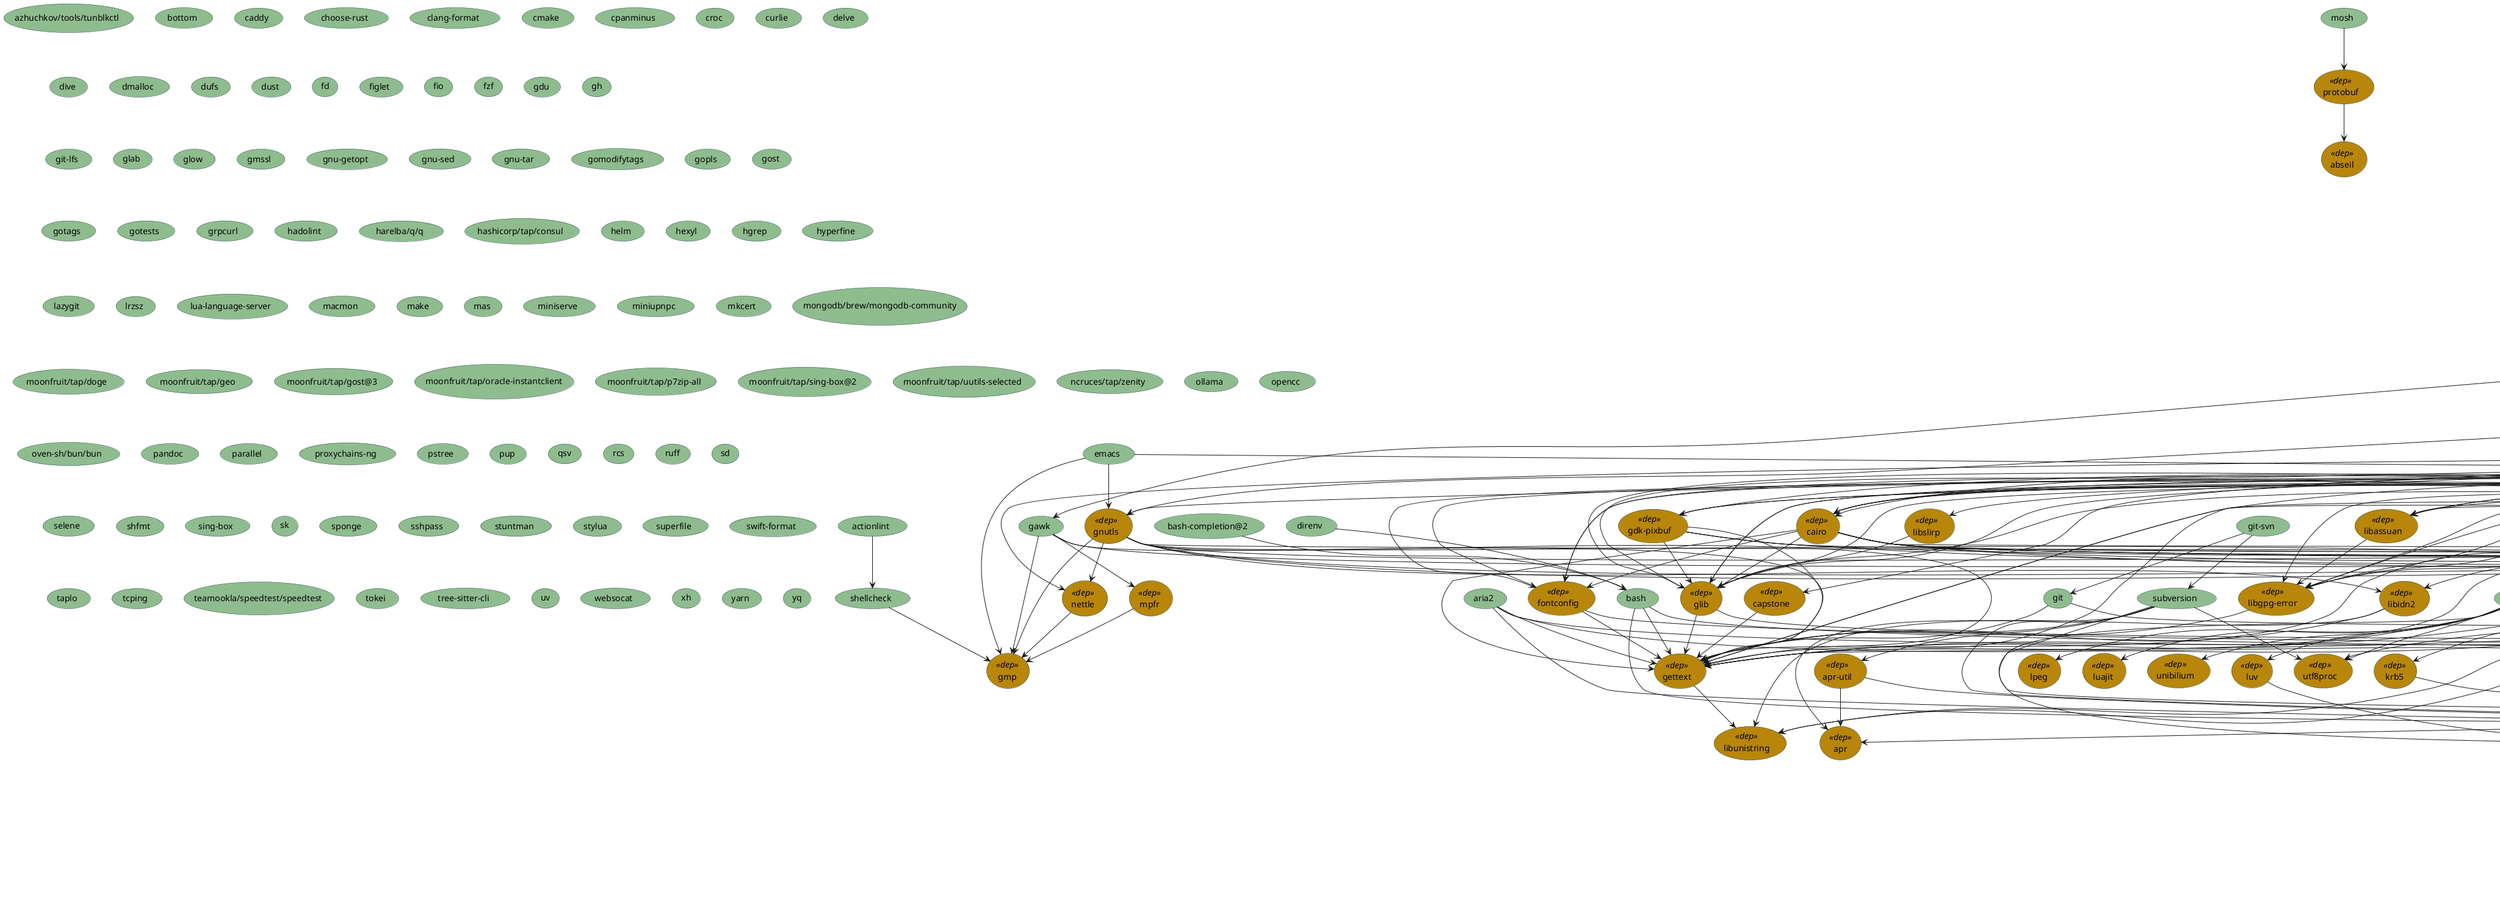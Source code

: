 @startuml homebrew
skinparam usecase {
    BorderColor DarkSlateGray
    BackgroundColor DarkSeaGreen
    BackgroundColor<< req >> ForestGreen
    BackgroundColor<< dep >> DarkGoldenRod
}
(abseil) << dep >>
(actionlint)
(actionlint)-->(shellcheck)
(ant)
(ant)-->(openjdk)
(aom) << dep >>
(aom)-->(jpeg-xl)
(aom)-->(libvmaf)
(apr) << dep >>
(apr-util) << dep >>
(apr-util)-->(apr)
(apr-util)-->(openssl@3)
(aria2)
(aria2)-->(gettext)
(aria2)-->(libssh2)
(aria2)-->(openssl@3)
(aria2)-->(sqlite)
(autojump)
(autojump)-->(python@3.13)
(azhuchkov/tools/tunblkctl)
(bash)
(bash)-->(gettext)
(bash)-->(ncurses)
(bash)-->(readline)
(bash-completion@2)
(bash-completion@2)-->(bash)
(bash-language-server)
(bash-language-server)-->(node)
(bat)
(bat)-->(libgit2)
(bat)-->(oniguruma)
(bfg)
(bfg)-->(openjdk)
(black)
(black)-->(python@3.13)
(bottom)
(bpytop)
(bpytop)-->(osx-cpu-temp)
(bpytop)-->(python@3.13)
(brotli) << dep >>
(c-ares) << dep >>
(ca-certificates) << dep >>
(caddy)
(cairo) << dep >>
(cairo)-->(fontconfig)
(cairo)-->(freetype)
(cairo)-->(gettext)
(cairo)-->(glib)
(cairo)-->(libpng)
(cairo)-->(libx11)
(cairo)-->(libxcb)
(cairo)-->(libxext)
(cairo)-->(libxrender)
(cairo)-->(lzo)
(cairo)-->(pixman)
(capstone) << dep >>
(capstone)-->(gettext)
(certifi) << dep >>
(certifi)-->(ca-certificates)
(chafa)
(chafa)-->(cairo)
(chafa)-->(freetype)
(chafa)-->(gdk-pixbuf)
(chafa)-->(gettext)
(chafa)-->(glib)
(chafa)-->(jpeg-turbo)
(chafa)-->(jpeg-xl)
(chafa)-->(libavif)
(chafa)-->(librsvg)
(chafa)-->(libtiff)
(chafa)-->(webp)
(choose-rust)
(clang-format)
(cmake)
(cmake-language-server)
(cmake-language-server)-->(python@3.13)
(codespell)
(codespell)-->(python@3.13)
(colima)
(colima)-->(lima)
(concurrencykit) << dep >>
(cpanminus)
(croc)
(curl)
(curl)-->(brotli)
(curl)-->(libnghttp2)
(curl)-->(libssh2)
(curl)-->(openssl@3)
(curl)-->(rtmpdump)
(curl)-->(zstd)
(curlie)
(delve)
(deno)
(deno)-->(little-cms2)
(deno)-->(sqlite)
(direnv)
(direnv)-->(bash)
(dive)
(dmalloc)
(dnsperf)
(dnsperf)-->(concurrencykit)
(dnsperf)-->(ldns)
(dnsperf)-->(libnghttp2)
(dnsperf)-->(openssl@3)
(dotnet@8) << dep >>
(dotnet@8)-->(icu4c@77)
(dotnet@8)-->(openssl@3)
(dtc) << dep >>
(dufs)
(dust)
(emacs)
(emacs)-->(gmp)
(emacs)-->(gnutls)
(emacs)-->(tree-sitter)
(eza)
(eza)-->(libgit2)
(fd)
(fdupes)
(fdupes)-->(pcre2)
(figlet)
(file-formula)
(file-formula)-->(libmagic)
(fio)
(flake8)
(flake8)-->(python@3.13)
(fontconfig) << dep >>
(fontconfig)-->(freetype)
(fontconfig)-->(gettext)
(fonttools)
(fonttools)-->(python@3.13)
(fossil)
(fossil)-->(openssl@3)
(freetype) << dep >>
(freetype)-->(libpng)
(fribidi) << dep >>
(fzf)
(gawk)
(gawk)-->(gettext)
(gawk)-->(gmp)
(gawk)-->(mpfr)
(gawk)-->(readline)
(gd) << dep >>
(gd)-->(fontconfig)
(gd)-->(freetype)
(gd)-->(jpeg-turbo)
(gd)-->(libavif)
(gd)-->(libpng)
(gd)-->(libtiff)
(gd)-->(webp)
(gdk-pixbuf) << dep >>
(gdk-pixbuf)-->(gettext)
(gdk-pixbuf)-->(glib)
(gdk-pixbuf)-->(jpeg-turbo)
(gdk-pixbuf)-->(libpng)
(gdk-pixbuf)-->(libtiff)
(gdu)
(gemini-cli)
(gemini-cli)-->(node)
(gettext) << dep >>
(gettext)-->(libunistring)
(gh)
(giflib) << dep >>
(git)
(git)-->(gettext)
(git)-->(pcre2)
(git-delta)
(git-delta)-->(libgit2)
(git-delta)-->(oniguruma)
(git-lfs)
(git-secret)
(git-secret)-->(gawk)
(git-secret)-->(gnupg)
(git-svn)
(git-svn)-->(git)
(git-svn)-->(subversion)
(glab)
(glib) << dep >>
(glib)-->(gettext)
(glib)-->(pcre2)
(glow)
(gmp) << dep >>
(gmssl)
(gnu-getopt)
(gnu-sed)
(gnu-tar)
(gnupg)
(gnupg)-->(gettext)
(gnupg)-->(gnutls)
(gnupg)-->(libassuan)
(gnupg)-->(libgcrypt)
(gnupg)-->(libgpg-error)
(gnupg)-->(libksba)
(gnupg)-->(libusb)
(gnupg)-->(npth)
(gnupg)-->(pinentry)
(gnupg)-->(readline)
(gnutls) << dep >>
(gnutls)-->(ca-certificates)
(gnutls)-->(gettext)
(gnutls)-->(gmp)
(gnutls)-->(libidn2)
(gnutls)-->(libtasn1)
(gnutls)-->(libunistring)
(gnutls)-->(nettle)
(gnutls)-->(p11-kit)
(gnutls)-->(unbound)
(go)
(gofumpt)
(gofumpt)-->(go)
(goimports)
(goimports)-->(go)
(gomodifytags)
(gopls)
(gost)
(gotags)
(gotests)
(gpgme) << dep >>
(gpgme)-->(gnupg)
(gpgme)-->(libassuan)
(gpgme)-->(libgpg-error)
(gradle)
(gradle)-->(openjdk)
(graphite2) << dep >>
(graphviz) << dep >>
(graphviz)-->(cairo)
(graphviz)-->(fontconfig)
(graphviz)-->(freetype)
(graphviz)-->(gd)
(graphviz)-->(gdk-pixbuf)
(graphviz)-->(gettext)
(graphviz)-->(glib)
(graphviz)-->(gts)
(graphviz)-->(harfbuzz)
(graphviz)-->(libpng)
(graphviz)-->(librsvg)
(graphviz)-->(libtool)
(graphviz)-->(pango)
(graphviz)-->(webp)
(grpcurl)
(gts) << dep >>
(gts)-->(gettext)
(gts)-->(glib)
(gts)-->(netpbm)
(gwt)
(gwt)-->(openjdk)
(hadolint)
(harelba/q/q)
(harfbuzz) << dep >>
(harfbuzz)-->(cairo)
(harfbuzz)-->(freetype)
(harfbuzz)-->(glib)
(harfbuzz)-->(graphite2)
(harfbuzz)-->(icu4c@77)
(hashicorp/tap/consul)
(hazelcast/hz/hazelcast)
(hazelcast/hz/hazelcast)-->(openjdk@21)
(hazelcast/hz/hazelcast-management-center)
(hazelcast/hz/hazelcast-management-center)-->(openjdk@21)
(helm)
(hexyl)
(hgrep)
(highway) << dep >>
(htop)
(htop)-->(ncurses)
(httpie)
(httpie)-->(certifi)
(httpie)-->(python@3.13)
(hyperfine)
(icu4c@77) << dep >>
(imath) << dep >>
(iperf3)
(iperf3)-->(openssl@3)
(ipython)
(ipython)-->(python@3.13)
(jasper) << dep >>
(jasper)-->(jpeg-turbo)
(jpeg-turbo) << dep >>
(jpeg-xl) << dep >>
(jpeg-xl)-->(brotli)
(jpeg-xl)-->(giflib)
(jpeg-xl)-->(highway)
(jpeg-xl)-->(imath)
(jpeg-xl)-->(jpeg-turbo)
(jpeg-xl)-->(libpng)
(jpeg-xl)-->(little-cms2)
(jpeg-xl)-->(openexr)
(jpeg-xl)-->(webp)
(jq)
(jq)-->(oniguruma)
(json5)
(json5)-->(node)
(kotlin-language-server)
(kotlin-language-server)-->(openjdk@21)
(krb5) << dep >>
(krb5)-->(openssl@3)
(ktlint)
(ktlint)-->(openjdk)
(lazygit)
(ldns) << dep >>
(ldns)-->(openssl@3)
(ldns)-->(python@3.13)
(libassuan) << dep >>
(libassuan)-->(libgpg-error)
(libavif) << dep >>
(libavif)-->(aom)
(libavif)-->(jpeg-turbo)
(libavif)-->(libpng)
(libcbor) << dep >>
(libdeflate) << dep >>
(libevent) << dep >>
(libevent)-->(openssl@3)
(libfido2) << dep >>
(libfido2)-->(libcbor)
(libfido2)-->(openssl@3)
(libgcrypt) << dep >>
(libgcrypt)-->(libgpg-error)
(libgit2) << dep >>
(libgit2)-->(libssh2)
(libgpg-error) << dep >>
(libgpg-error)-->(gettext)
(libidn2) << dep >>
(libidn2)-->(gettext)
(libidn2)-->(libunistring)
(libksba) << dep >>
(libksba)-->(libgpg-error)
(liblinear) << dep >>
(libmagic) << dep >>
(libnghttp2) << dep >>
(libnghttp3) << dep >>
(libngtcp2) << dep >>
(libngtcp2)-->(openssl@3)
(libpng) << dep >>
(librsvg) << dep >>
(librsvg)-->(cairo)
(librsvg)-->(fontconfig)
(librsvg)-->(freetype)
(librsvg)-->(gdk-pixbuf)
(librsvg)-->(gettext)
(librsvg)-->(glib)
(librsvg)-->(harfbuzz)
(librsvg)-->(libpng)
(librsvg)-->(pango)
(libslirp) << dep >>
(libslirp)-->(glib)
(libssh) << dep >>
(libssh)-->(openssl@3)
(libssh2) << dep >>
(libssh2)-->(openssl@3)
(libtasn1) << dep >>
(libtiff) << dep >>
(libtiff)-->(jpeg-turbo)
(libtiff)-->(xz)
(libtiff)-->(zstd)
(libtool) << dep >>
(libtool)-->(m4)
(libunistring) << dep >>
(libusb) << dep >>
(libuv) << dep >>
(libvmaf) << dep >>
(libx11) << dep >>
(libx11)-->(libxcb)
(libx11)-->(xorgproto)
(libxau) << dep >>
(libxau)-->(xorgproto)
(libxcb) << dep >>
(libxcb)-->(libxau)
(libxcb)-->(libxdmcp)
(libxdmcp) << dep >>
(libxdmcp)-->(xorgproto)
(libxext) << dep >>
(libxext)-->(libx11)
(libxext)-->(xorgproto)
(libxrender) << dep >>
(libxrender)-->(libx11)
(libxrender)-->(xorgproto)
(libyaml) << dep >>
(lima) << dep >>
(lima-additional-guestagents)
(lima-additional-guestagents)-->(lima)
(lima-additional-guestagents)-->(qemu)
(liquibase)
(liquibase)-->(openjdk)
(little-cms2) << dep >>
(little-cms2)-->(jpeg-turbo)
(little-cms2)-->(libtiff)
(llvm@20) << dep >>
(llvm@20)-->(xz)
(llvm@20)-->(zstd)
(lpeg) << dep >>
(lrzsz)
(lua)
(lua-language-server)
(luacheck)
(luacheck)-->(lua)
(luajit) << dep >>
(luv) << dep >>
(luv)-->(libuv)
(lz4) << dep >>
(lzo) << dep >>
(m4) << dep >>
(macmon)
(make)
(markdown-toc)
(markdown-toc)-->(node)
(markdownlint-cli2)
(markdownlint-cli2)-->(node)
(marksman)
(marksman)-->(dotnet@8)
(mas)
(maven)
(maven)-->(openjdk)
(miniserve)
(miniupnpc)
(mkcert)
(mongodb/brew/mongodb-community)
(moonfruit/tap/doge)
(moonfruit/tap/geo)
(moonfruit/tap/gost@3)
(moonfruit/tap/impl)
(moonfruit/tap/impl)-->(go)
(moonfruit/tap/lzc-cli)
(moonfruit/tap/lzc-cli)-->(node)
(moonfruit/tap/openssl@1.0)
(moonfruit/tap/openssl@1.0)-->(ca-certificates)
(moonfruit/tap/oracle-instantclient)
(moonfruit/tap/p7zip-all)
(moonfruit/tap/sing-box@2)
(moonfruit/tap/tongsuo) << dep >>
(moonfruit/tap/tongsuo)-->(ca-certificates)
(moonfruit/tap/tscurl)
(moonfruit/tap/tscurl)-->(brotli)
(moonfruit/tap/tscurl)-->(libnghttp2)
(moonfruit/tap/tscurl)-->(moonfruit/tap/tongsuo)
(moonfruit/tap/tscurl)-->(zstd)
(moonfruit/tap/uutils-selected)
(mosh)
(mosh)-->(protobuf)
(mpdecimal) << dep >>
(mpfr) << dep >>
(mpfr)-->(gmp)
(mysql-client)
(mysql-client)-->(libfido2)
(mysql-client)-->(openssl@3)
(mysql-client)-->(zlib)
(mysql-client)-->(zstd)
(ncdu)
(ncdu)-->(ncurses)
(ncdu)-->(zstd)
(ncruces/tap/zenity)
(ncurses) << dep >>
(neovim)
(neovim)-->(gettext)
(neovim)-->(libuv)
(neovim)-->(lpeg)
(neovim)-->(luajit)
(neovim)-->(luv)
(neovim)-->(tree-sitter)
(neovim)-->(unibilium)
(neovim)-->(utf8proc)
(netpbm) << dep >>
(netpbm)-->(jasper)
(netpbm)-->(jpeg-turbo)
(netpbm)-->(libpng)
(netpbm)-->(libtiff)
(nettle) << dep >>
(nettle)-->(gmp)
(nmap)
(nmap)-->(liblinear)
(nmap)-->(libssh2)
(nmap)-->(lua)
(nmap)-->(openssl@3)
(nmap)-->(pcre2)
(node)
(node)-->(brotli)
(node)-->(c-ares)
(node)-->(icu4c@77)
(node)-->(libnghttp2)
(node)-->(libnghttp3)
(node)-->(libngtcp2)
(node)-->(libuv)
(node)-->(openssl@3)
(node)-->(simdjson)
(node)-->(sqlite)
(node)-->(uvwasi)
(node)-->(zstd)
(npth) << dep >>
(nushell)
(nushell)-->(openssl@3)
(ollama)
(oniguruma) << dep >>
(opencc)
(openexr) << dep >>
(openexr)-->(imath)
(openexr)-->(libdeflate)
(openexr)-->(openjph)
(openjdk)
(openjdk)-->(freetype)
(openjdk)-->(giflib)
(openjdk)-->(harfbuzz)
(openjdk)-->(jpeg-turbo)
(openjdk)-->(libpng)
(openjdk)-->(little-cms2)
(openjdk@11)
(openjdk@11)-->(freetype)
(openjdk@11)-->(giflib)
(openjdk@11)-->(harfbuzz)
(openjdk@11)-->(jpeg-turbo)
(openjdk@11)-->(libpng)
(openjdk@11)-->(little-cms2)
(openjdk@17)
(openjdk@17)-->(freetype)
(openjdk@17)-->(giflib)
(openjdk@17)-->(harfbuzz)
(openjdk@17)-->(jpeg-turbo)
(openjdk@17)-->(libpng)
(openjdk@17)-->(little-cms2)
(openjdk@21)
(openjdk@21)-->(freetype)
(openjdk@21)-->(giflib)
(openjdk@21)-->(harfbuzz)
(openjdk@21)-->(jpeg-turbo)
(openjdk@21)-->(libpng)
(openjdk@21)-->(little-cms2)
(openjph) << dep >>
(openjph)-->(libtiff)
(openssl@3) << dep >>
(openssl@3)-->(ca-certificates)
(osx-cpu-temp) << dep >>
(oven-sh/bun/bun)
(p11-kit) << dep >>
(p11-kit)-->(ca-certificates)
(p11-kit)-->(libtasn1)
(pandoc)
(pango) << dep >>
(pango)-->(cairo)
(pango)-->(fontconfig)
(pango)-->(freetype)
(pango)-->(fribidi)
(pango)-->(glib)
(pango)-->(harfbuzz)
(parallel)
(pcre) << dep >>
(pcre2) << dep >>
(pigz)
(pigz)-->(zopfli)
(pinentry) << dep >>
(pinentry)-->(libassuan)
(pinentry)-->(libgpg-error)
(pinentry-mac)
(pinentry-mac)-->(libassuan)
(pinentry-mac)-->(libgpg-error)
(pipgrip)
(pipgrip)-->(python@3.13)
(pixman) << dep >>
(pkgconf) << dep >>
(plantuml)
(plantuml)-->(graphviz)
(plantuml)-->(openjdk)
(popt) << dep >>
(postgresql@17)
(postgresql@17)-->(gettext)
(postgresql@17)-->(icu4c@77)
(postgresql@17)-->(krb5)
(postgresql@17)-->(lz4)
(postgresql@17)-->(openssl@3)
(postgresql@17)-->(readline)
(postgresql@17)-->(zstd)
(prettier)
(prettier)-->(node)
(protobuf) << dep >>
(protobuf)-->(abseil)
(proxychains-ng)
(pstree)
(pup)
(pv)
(pv)-->(gettext)
(pyright)
(pyright)-->(node)
(python@3.13) << dep >>
(python@3.13)-->(mpdecimal)
(python@3.13)-->(openssl@3)
(python@3.13)-->(sqlite)
(python@3.13)-->(xz)
(qemu)
(qemu)-->(capstone)
(qemu)-->(dtc)
(qemu)-->(glib)
(qemu)-->(gnutls)
(qemu)-->(jpeg-turbo)
(qemu)-->(libpng)
(qemu)-->(libslirp)
(qemu)-->(libssh)
(qemu)-->(libusb)
(qemu)-->(lzo)
(qemu)-->(ncurses)
(qemu)-->(nettle)
(qemu)-->(pixman)
(qemu)-->(snappy)
(qemu)-->(vde)
(qemu)-->(zstd)
(qsv)
(qwen-code)
(qwen-code)-->(node)
(rcs)
(readline) << dep >>
(redis)
(redis)-->(openssl@3)
(ripgrep)
(ripgrep)-->(pcre2)
(rlwrap)
(rlwrap)-->(readline)
(rsync)
(rsync)-->(lz4)
(rsync)-->(openssl@3)
(rsync)-->(popt)
(rsync)-->(xxhash)
(rsync)-->(zstd)
(rtmpdump) << dep >>
(rtmpdump)-->(openssl@3)
(ruby)
(ruby)-->(libyaml)
(ruby)-->(openssl@3)
(ruby-lsp)
(ruby-lsp)-->(ruby)
(ruff)
(rust)
(rust)-->(libgit2)
(rust)-->(libssh2)
(rust)-->(llvm@20)
(rust)-->(openssl@3)
(rust)-->(pkgconf)
(rust)-->(zstd)
(sd)
(selene)
(shellcheck)
(shellcheck)-->(gmp)
(shfmt)
(simdjson) << dep >>
(sing-box)
(sk)
(skopeo)
(skopeo)-->(gpgme)
(snappy) << dep >>
(sponge)
(sqlfluff)
(sqlfluff)-->(libyaml)
(sqlfluff)-->(python@3.13)
(sqlite) << dep >>
(sqlite)-->(readline)
(sshpass)
(staticcheck)
(staticcheck)-->(go)
(stuntman)
(stylua)
(subversion)
(subversion)-->(apr)
(subversion)-->(apr-util)
(subversion)-->(gettext)
(subversion)-->(lz4)
(subversion)-->(openssl@3)
(subversion)-->(utf8proc)
(superfile)
(swift-format)
(taplo)
(tcping)
(teamookla/speedtest/speedtest)
(testssl)
(testssl)-->(openssl@3)
(tmux)
(tmux)-->(libevent)
(tmux)-->(ncurses)
(tmux)-->(utf8proc)
(tokei)
(tomcat)
(tomcat)-->(openjdk)
(tomcat-native)
(tomcat-native)-->(apr)
(tomcat-native)-->(openjdk)
(tomcat-native)-->(openssl@3)
(tomcat@10)
(tomcat@10)-->(openjdk)
(tomcat@9)
(tomcat@9)-->(openjdk)
(tree-sitter) << dep >>
(tree-sitter-cli)
(typescript)
(typescript)-->(node)
(ugrep)
(ugrep)-->(brotli)
(ugrep)-->(lz4)
(ugrep)-->(pcre2)
(ugrep)-->(xz)
(ugrep)-->(zstd)
(unbound) << dep >>
(unbound)-->(libevent)
(unbound)-->(libnghttp2)
(unbound)-->(openssl@3)
(unibilium) << dep >>
(utf8proc) << dep >>
(uv)
(uvwasi) << dep >>
(uvwasi)-->(libuv)
(vde) << dep >>
(vscode-langservers-extracted)
(vscode-langservers-extracted)-->(node)
(webp) << dep >>
(webp)-->(giflib)
(webp)-->(jpeg-turbo)
(webp)-->(libpng)
(webp)-->(libtiff)
(websocat)
(wget)
(wget)-->(gettext)
(wget)-->(libidn2)
(wget)-->(libunistring)
(wget)-->(openssl@3)
(xh)
(xorgproto) << dep >>
(xxhash) << dep >>
(xz) << dep >>
(yaml-language-server)
(yaml-language-server)-->(node)
(yarn)
(yq)
(yt-dlp)
(yt-dlp)-->(certifi)
(yt-dlp)-->(python@3.13)
(zlib) << dep >>
(zopfli) << dep >>
(zsh)
(zsh)-->(ncurses)
(zsh)-->(pcre)
(zstd) << dep >>
(zstd)-->(lz4)
(zstd)-->(xz)
@enduml
